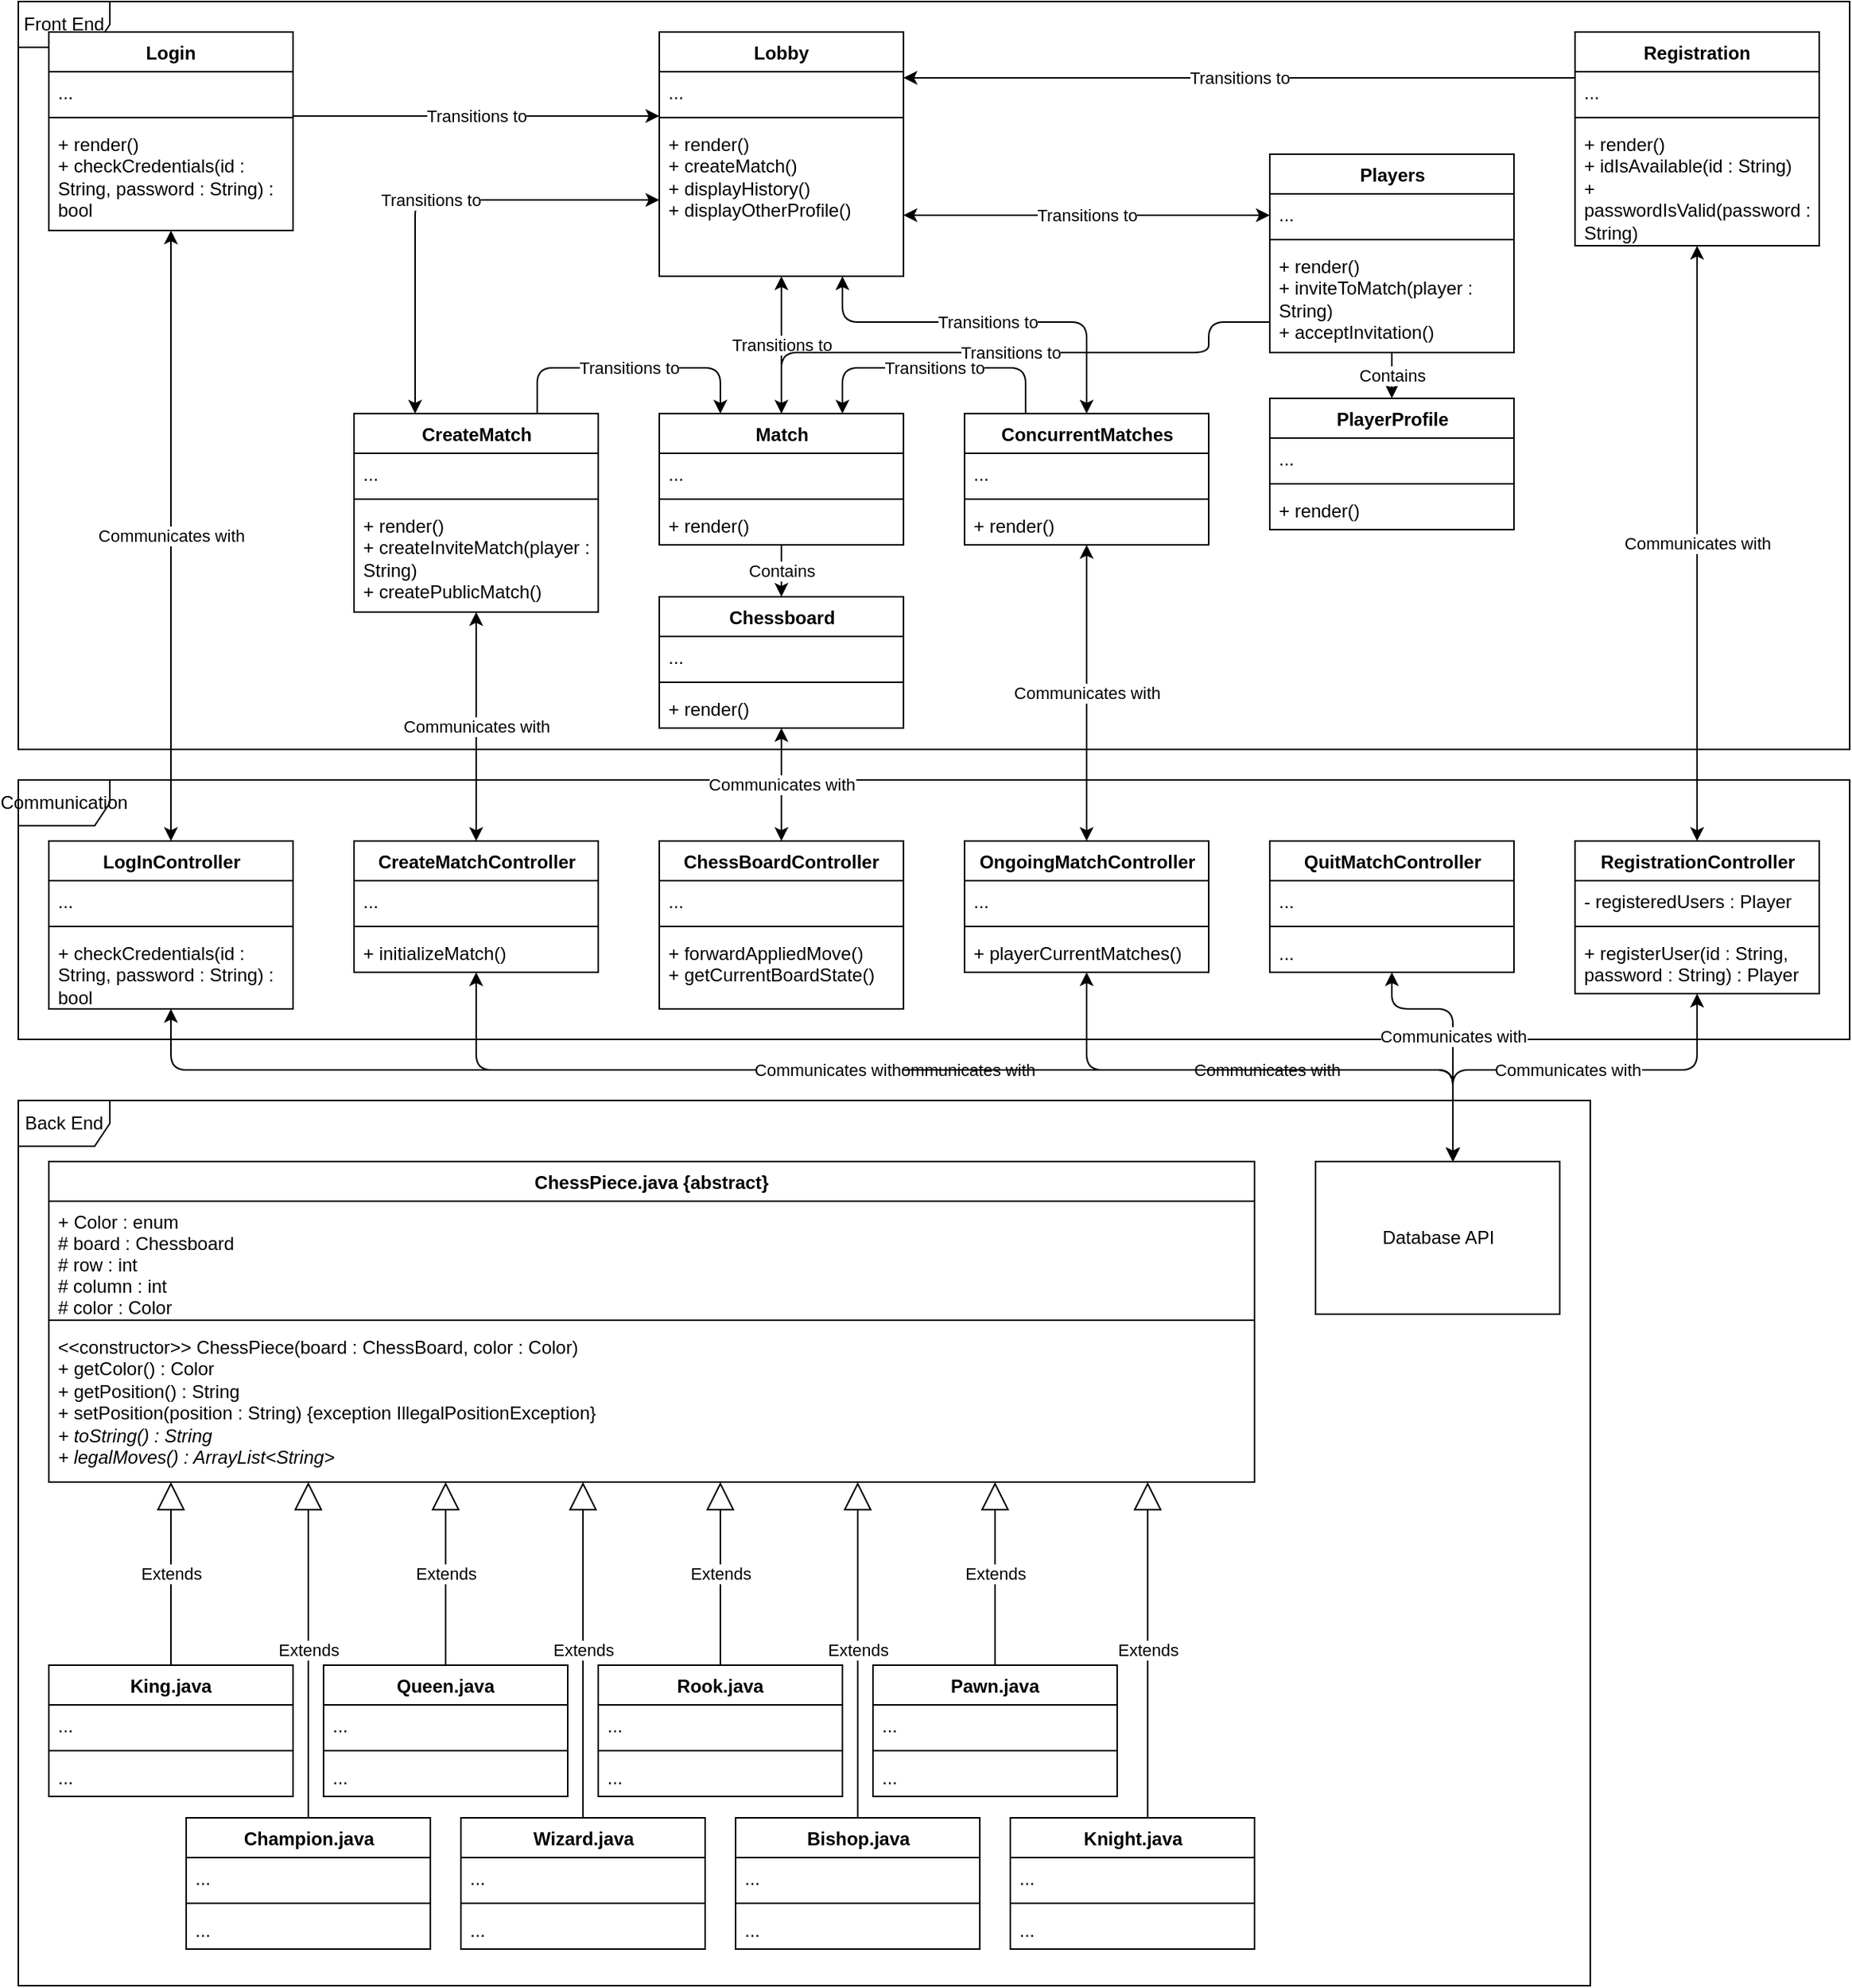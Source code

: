 <mxfile version="13.7.5" type="device"><diagram id="C5RBs43oDa-KdzZeNtuy" name="Page-1"><mxGraphModel dx="1221" dy="706" grid="1" gridSize="10" guides="1" tooltips="1" connect="1" arrows="1" fold="1" page="1" pageScale="1" pageWidth="1300" pageHeight="1330" math="0" shadow="0"><root><mxCell id="WIyWlLk6GJQsqaUBKTNV-0"/><mxCell id="WIyWlLk6GJQsqaUBKTNV-1" parent="WIyWlLk6GJQsqaUBKTNV-0"/><mxCell id="l6N8-lfzjsZls_8thWFc-132" value="Front End" style="shape=umlFrame;whiteSpace=wrap;html=1;" vertex="1" parent="WIyWlLk6GJQsqaUBKTNV-1"><mxGeometry x="20" y="20" width="1200" height="490" as="geometry"/></mxCell><mxCell id="l6N8-lfzjsZls_8thWFc-207" value="PlayerProfile" style="swimlane;fontStyle=1;align=center;verticalAlign=top;childLayout=stackLayout;horizontal=1;startSize=26;horizontalStack=0;resizeParent=1;resizeParentMax=0;resizeLast=0;collapsible=1;marginBottom=0;html=1;" vertex="1" parent="WIyWlLk6GJQsqaUBKTNV-1"><mxGeometry x="840" y="280" width="160" height="86" as="geometry"/></mxCell><mxCell id="l6N8-lfzjsZls_8thWFc-208" value="..." style="text;strokeColor=none;fillColor=none;align=left;verticalAlign=top;spacingLeft=4;spacingRight=4;overflow=hidden;rotatable=0;points=[[0,0.5],[1,0.5]];portConstraint=eastwest;" vertex="1" parent="l6N8-lfzjsZls_8thWFc-207"><mxGeometry y="26" width="160" height="26" as="geometry"/></mxCell><mxCell id="l6N8-lfzjsZls_8thWFc-209" value="" style="line;strokeWidth=1;fillColor=none;align=left;verticalAlign=middle;spacingTop=-1;spacingLeft=3;spacingRight=3;rotatable=0;labelPosition=right;points=[];portConstraint=eastwest;" vertex="1" parent="l6N8-lfzjsZls_8thWFc-207"><mxGeometry y="52" width="160" height="8" as="geometry"/></mxCell><mxCell id="l6N8-lfzjsZls_8thWFc-210" value="+ render()" style="text;strokeColor=none;fillColor=none;align=left;verticalAlign=top;spacingLeft=4;spacingRight=4;overflow=hidden;rotatable=0;points=[[0,0.5],[1,0.5]];portConstraint=eastwest;" vertex="1" parent="l6N8-lfzjsZls_8thWFc-207"><mxGeometry y="60" width="160" height="26" as="geometry"/></mxCell><mxCell id="l6N8-lfzjsZls_8thWFc-133" value="Back End" style="shape=umlFrame;whiteSpace=wrap;html=1;" vertex="1" parent="WIyWlLk6GJQsqaUBKTNV-1"><mxGeometry x="20" y="740" width="1030" height="580" as="geometry"/></mxCell><mxCell id="l6N8-lfzjsZls_8thWFc-12" value="Login" style="swimlane;fontStyle=1;align=center;verticalAlign=top;childLayout=stackLayout;horizontal=1;startSize=26;horizontalStack=0;resizeParent=1;resizeParentMax=0;resizeLast=0;collapsible=1;marginBottom=0;" vertex="1" parent="WIyWlLk6GJQsqaUBKTNV-1"><mxGeometry x="40" y="40" width="160" height="130" as="geometry"/></mxCell><mxCell id="l6N8-lfzjsZls_8thWFc-13" value="..." style="text;strokeColor=none;fillColor=none;align=left;verticalAlign=top;spacingLeft=4;spacingRight=4;overflow=hidden;rotatable=0;points=[[0,0.5],[1,0.5]];portConstraint=eastwest;" vertex="1" parent="l6N8-lfzjsZls_8thWFc-12"><mxGeometry y="26" width="160" height="26" as="geometry"/></mxCell><mxCell id="l6N8-lfzjsZls_8thWFc-14" value="" style="line;strokeWidth=1;fillColor=none;align=left;verticalAlign=middle;spacingTop=-1;spacingLeft=3;spacingRight=3;rotatable=0;labelPosition=right;points=[];portConstraint=eastwest;" vertex="1" parent="l6N8-lfzjsZls_8thWFc-12"><mxGeometry y="52" width="160" height="8" as="geometry"/></mxCell><mxCell id="l6N8-lfzjsZls_8thWFc-15" value="+ render()&#10;+ checkCredentials(id : String, password : String) : bool" style="text;strokeColor=none;fillColor=none;align=left;verticalAlign=top;spacingLeft=4;spacingRight=4;overflow=hidden;rotatable=0;points=[[0,0.5],[1,0.5]];portConstraint=eastwest;whiteSpace=wrap;" vertex="1" parent="l6N8-lfzjsZls_8thWFc-12"><mxGeometry y="60" width="160" height="70" as="geometry"/></mxCell><mxCell id="l6N8-lfzjsZls_8thWFc-8" value="Lobby" style="swimlane;fontStyle=1;align=center;verticalAlign=top;childLayout=stackLayout;horizontal=1;startSize=26;horizontalStack=0;resizeParent=1;resizeParentMax=0;resizeLast=0;collapsible=1;marginBottom=0;whiteSpace=wrap;" vertex="1" parent="WIyWlLk6GJQsqaUBKTNV-1"><mxGeometry x="440" y="40" width="160" height="160" as="geometry"/></mxCell><mxCell id="l6N8-lfzjsZls_8thWFc-9" value="..." style="text;strokeColor=none;fillColor=none;align=left;verticalAlign=top;spacingLeft=4;spacingRight=4;overflow=hidden;rotatable=0;points=[[0,0.5],[1,0.5]];portConstraint=eastwest;" vertex="1" parent="l6N8-lfzjsZls_8thWFc-8"><mxGeometry y="26" width="160" height="26" as="geometry"/></mxCell><mxCell id="l6N8-lfzjsZls_8thWFc-10" value="" style="line;strokeWidth=1;fillColor=none;align=left;verticalAlign=middle;spacingTop=-1;spacingLeft=3;spacingRight=3;rotatable=0;labelPosition=right;points=[];portConstraint=eastwest;" vertex="1" parent="l6N8-lfzjsZls_8thWFc-8"><mxGeometry y="52" width="160" height="8" as="geometry"/></mxCell><mxCell id="l6N8-lfzjsZls_8thWFc-11" value="+ render()&#10;+ createMatch()&#10;+ displayHistory()&#10;+ displayOtherProfile()" style="text;strokeColor=none;fillColor=none;align=left;verticalAlign=top;spacingLeft=4;spacingRight=4;overflow=hidden;rotatable=0;points=[[0,0.5],[1,0.5]];portConstraint=eastwest;whiteSpace=wrap;" vertex="1" parent="l6N8-lfzjsZls_8thWFc-8"><mxGeometry y="60" width="160" height="100" as="geometry"/></mxCell><mxCell id="l6N8-lfzjsZls_8thWFc-16" value="Registration" style="swimlane;fontStyle=1;align=center;verticalAlign=top;childLayout=stackLayout;horizontal=1;startSize=26;horizontalStack=0;resizeParent=1;resizeParentMax=0;resizeLast=0;collapsible=1;marginBottom=0;" vertex="1" parent="WIyWlLk6GJQsqaUBKTNV-1"><mxGeometry x="1040" y="40.0" width="160" height="140" as="geometry"/></mxCell><mxCell id="l6N8-lfzjsZls_8thWFc-17" value="..." style="text;strokeColor=none;fillColor=none;align=left;verticalAlign=top;spacingLeft=4;spacingRight=4;overflow=hidden;rotatable=0;points=[[0,0.5],[1,0.5]];portConstraint=eastwest;" vertex="1" parent="l6N8-lfzjsZls_8thWFc-16"><mxGeometry y="26" width="160" height="26" as="geometry"/></mxCell><mxCell id="l6N8-lfzjsZls_8thWFc-18" value="" style="line;strokeWidth=1;fillColor=none;align=left;verticalAlign=middle;spacingTop=-1;spacingLeft=3;spacingRight=3;rotatable=0;labelPosition=right;points=[];portConstraint=eastwest;" vertex="1" parent="l6N8-lfzjsZls_8thWFc-16"><mxGeometry y="52" width="160" height="8" as="geometry"/></mxCell><mxCell id="l6N8-lfzjsZls_8thWFc-19" value="+ render()&#10;+ idIsAvailable(id : String)&#10;+ passwordIsValid(password : String)" style="text;strokeColor=none;fillColor=none;align=left;verticalAlign=top;spacingLeft=4;spacingRight=4;overflow=hidden;rotatable=0;points=[[0,0.5],[1,0.5]];portConstraint=eastwest;whiteSpace=wrap;" vertex="1" parent="l6N8-lfzjsZls_8thWFc-16"><mxGeometry y="60" width="160" height="80" as="geometry"/></mxCell><mxCell id="l6N8-lfzjsZls_8thWFc-203" value="Players" style="swimlane;fontStyle=1;align=center;verticalAlign=top;childLayout=stackLayout;horizontal=1;startSize=26;horizontalStack=0;resizeParent=1;resizeParentMax=0;resizeLast=0;collapsible=1;marginBottom=0;html=1;" vertex="1" parent="WIyWlLk6GJQsqaUBKTNV-1"><mxGeometry x="840" y="120" width="160" height="130" as="geometry"/></mxCell><mxCell id="l6N8-lfzjsZls_8thWFc-204" value="..." style="text;strokeColor=none;fillColor=none;align=left;verticalAlign=top;spacingLeft=4;spacingRight=4;overflow=hidden;rotatable=0;points=[[0,0.5],[1,0.5]];portConstraint=eastwest;" vertex="1" parent="l6N8-lfzjsZls_8thWFc-203"><mxGeometry y="26" width="160" height="26" as="geometry"/></mxCell><mxCell id="l6N8-lfzjsZls_8thWFc-205" value="" style="line;strokeWidth=1;fillColor=none;align=left;verticalAlign=middle;spacingTop=-1;spacingLeft=3;spacingRight=3;rotatable=0;labelPosition=right;points=[];portConstraint=eastwest;" vertex="1" parent="l6N8-lfzjsZls_8thWFc-203"><mxGeometry y="52" width="160" height="8" as="geometry"/></mxCell><mxCell id="l6N8-lfzjsZls_8thWFc-206" value="+ render()&#10;+ inviteToMatch(player : String)&#10;+ acceptInvitation()" style="text;strokeColor=none;fillColor=none;align=left;verticalAlign=top;spacingLeft=4;spacingRight=4;overflow=hidden;rotatable=0;points=[[0,0.5],[1,0.5]];portConstraint=eastwest;whiteSpace=wrap;" vertex="1" parent="l6N8-lfzjsZls_8thWFc-203"><mxGeometry y="60" width="160" height="70" as="geometry"/></mxCell><mxCell id="l6N8-lfzjsZls_8thWFc-60" value="Extends" style="endArrow=block;endSize=16;endFill=0;html=1;exitX=0.5;exitY=0;exitDx=0;exitDy=0;edgeStyle=orthogonalEdgeStyle;" edge="1" parent="WIyWlLk6GJQsqaUBKTNV-1" source="l6N8-lfzjsZls_8thWFc-24" target="l6N8-lfzjsZls_8thWFc-40"><mxGeometry width="160" relative="1" as="geometry"><mxPoint x="80" y="620" as="sourcePoint"/><mxPoint x="240" y="620" as="targetPoint"/><Array as="points"><mxPoint x="120" y="1010"/><mxPoint x="120" y="1010"/></Array></mxGeometry></mxCell><mxCell id="l6N8-lfzjsZls_8thWFc-61" value="Extends" style="endArrow=block;endSize=16;endFill=0;html=1;exitX=0.5;exitY=0;exitDx=0;exitDy=0;edgeStyle=orthogonalEdgeStyle;elbow=vertical;" edge="1" parent="WIyWlLk6GJQsqaUBKTNV-1" source="l6N8-lfzjsZls_8thWFc-32" target="l6N8-lfzjsZls_8thWFc-40"><mxGeometry width="160" relative="1" as="geometry"><mxPoint x="320" y="860.0" as="sourcePoint"/><mxPoint x="480" y="860.0" as="targetPoint"/><Array as="points"><mxPoint x="300" y="1010"/><mxPoint x="300" y="1010"/></Array></mxGeometry></mxCell><mxCell id="l6N8-lfzjsZls_8thWFc-66" value="Extends" style="endArrow=block;endSize=16;endFill=0;html=1;exitX=0.5;exitY=0;exitDx=0;exitDy=0;edgeStyle=orthogonalEdgeStyle;" edge="1" parent="WIyWlLk6GJQsqaUBKTNV-1" source="l6N8-lfzjsZls_8thWFc-36" target="l6N8-lfzjsZls_8thWFc-40"><mxGeometry width="160" relative="1" as="geometry"><mxPoint x="470" y="850.0" as="sourcePoint"/><mxPoint x="630" y="850.0" as="targetPoint"/><Array as="points"><mxPoint x="480" y="1010"/><mxPoint x="480" y="1010"/></Array></mxGeometry></mxCell><mxCell id="l6N8-lfzjsZls_8thWFc-67" value="Extends" style="endArrow=block;endSize=16;endFill=0;html=1;exitX=0.5;exitY=0;exitDx=0;exitDy=0;edgeStyle=orthogonalEdgeStyle;" edge="1" parent="WIyWlLk6GJQsqaUBKTNV-1" source="l6N8-lfzjsZls_8thWFc-28" target="l6N8-lfzjsZls_8thWFc-40"><mxGeometry width="160" relative="1" as="geometry"><mxPoint x="560" y="720" as="sourcePoint"/><mxPoint x="720" y="720" as="targetPoint"/><Array as="points"><mxPoint x="660" y="1020"/><mxPoint x="660" y="1020"/></Array></mxGeometry></mxCell><mxCell id="l6N8-lfzjsZls_8thWFc-111" value="Extends" style="endArrow=block;endSize=16;endFill=0;html=1;edgeStyle=orthogonalEdgeStyle;" edge="1" parent="WIyWlLk6GJQsqaUBKTNV-1" source="l6N8-lfzjsZls_8thWFc-107" target="l6N8-lfzjsZls_8thWFc-40"><mxGeometry width="160" relative="1" as="geometry"><mxPoint x="210" y="1060" as="sourcePoint"/><mxPoint x="420" y="1000" as="targetPoint"/><Array as="points"><mxPoint x="210" y="1030"/><mxPoint x="210" y="1030"/></Array></mxGeometry></mxCell><mxCell id="l6N8-lfzjsZls_8thWFc-124" value="Extends" style="endArrow=block;endSize=16;endFill=0;html=1;edgeStyle=orthogonalEdgeStyle;" edge="1" parent="WIyWlLk6GJQsqaUBKTNV-1" source="l6N8-lfzjsZls_8thWFc-112" target="l6N8-lfzjsZls_8thWFc-40"><mxGeometry width="160" relative="1" as="geometry"><mxPoint x="390" y="1060" as="sourcePoint"/><mxPoint x="1080" y="950.0" as="targetPoint"/><Array as="points"><mxPoint x="390" y="1040"/><mxPoint x="390" y="1040"/></Array></mxGeometry></mxCell><mxCell id="l6N8-lfzjsZls_8thWFc-125" value="Extends" style="endArrow=block;endSize=16;endFill=0;html=1;edgeStyle=orthogonalEdgeStyle;" edge="1" parent="WIyWlLk6GJQsqaUBKTNV-1" source="l6N8-lfzjsZls_8thWFc-116" target="l6N8-lfzjsZls_8thWFc-40"><mxGeometry width="160" relative="1" as="geometry"><mxPoint x="570" y="1060" as="sourcePoint"/><mxPoint x="440" y="830.0" as="targetPoint"/><Array as="points"><mxPoint x="570" y="1040"/><mxPoint x="570" y="1040"/></Array></mxGeometry></mxCell><mxCell id="l6N8-lfzjsZls_8thWFc-126" value="Extends" style="endArrow=block;endSize=16;endFill=0;html=1;edgeStyle=orthogonalEdgeStyle;" edge="1" parent="WIyWlLk6GJQsqaUBKTNV-1" source="l6N8-lfzjsZls_8thWFc-120" target="l6N8-lfzjsZls_8thWFc-40"><mxGeometry width="160" relative="1" as="geometry"><mxPoint x="750" y="1060" as="sourcePoint"/><mxPoint x="1420" y="920.0" as="targetPoint"/><Array as="points"><mxPoint x="760" y="1020"/><mxPoint x="760" y="1020"/></Array></mxGeometry></mxCell><mxCell id="l6N8-lfzjsZls_8thWFc-202" value="Communication" style="shape=umlFrame;whiteSpace=wrap;html=1;" vertex="1" parent="WIyWlLk6GJQsqaUBKTNV-1"><mxGeometry x="20" y="530" width="1200" height="170" as="geometry"/></mxCell><mxCell id="l6N8-lfzjsZls_8thWFc-101" value="RegistrationController" style="swimlane;fontStyle=1;align=center;verticalAlign=top;childLayout=stackLayout;horizontal=1;startSize=26;horizontalStack=0;resizeParent=1;resizeParentMax=0;resizeLast=0;collapsible=1;marginBottom=0;html=1;" vertex="1" parent="WIyWlLk6GJQsqaUBKTNV-1"><mxGeometry x="1040" y="570" width="160" height="100" as="geometry"/></mxCell><mxCell id="l6N8-lfzjsZls_8thWFc-102" value="- registeredUsers : Player" style="text;strokeColor=none;fillColor=none;align=left;verticalAlign=top;spacingLeft=4;spacingRight=4;overflow=hidden;rotatable=0;points=[[0,0.5],[1,0.5]];portConstraint=eastwest;" vertex="1" parent="l6N8-lfzjsZls_8thWFc-101"><mxGeometry y="26" width="160" height="26" as="geometry"/></mxCell><mxCell id="l6N8-lfzjsZls_8thWFc-103" value="" style="line;strokeWidth=1;fillColor=none;align=left;verticalAlign=middle;spacingTop=-1;spacingLeft=3;spacingRight=3;rotatable=0;labelPosition=right;points=[];portConstraint=eastwest;" vertex="1" parent="l6N8-lfzjsZls_8thWFc-101"><mxGeometry y="52" width="160" height="8" as="geometry"/></mxCell><mxCell id="l6N8-lfzjsZls_8thWFc-104" value="+ registerUser(id : String, password : String) : Player" style="text;strokeColor=none;fillColor=none;align=left;verticalAlign=top;spacingLeft=4;spacingRight=4;overflow=hidden;rotatable=0;points=[[0,0.5],[1,0.5]];portConstraint=eastwest;whiteSpace=wrap;" vertex="1" parent="l6N8-lfzjsZls_8thWFc-101"><mxGeometry y="60" width="160" height="40" as="geometry"/></mxCell><mxCell id="l6N8-lfzjsZls_8thWFc-78" value="QuitMatchController" style="swimlane;fontStyle=1;align=center;verticalAlign=top;childLayout=stackLayout;horizontal=1;startSize=26;horizontalStack=0;resizeParent=1;resizeParentMax=0;resizeLast=0;collapsible=1;marginBottom=0;html=1;" vertex="1" parent="WIyWlLk6GJQsqaUBKTNV-1"><mxGeometry x="840" y="570" width="160" height="86" as="geometry"/></mxCell><mxCell id="l6N8-lfzjsZls_8thWFc-79" value="..." style="text;strokeColor=none;fillColor=none;align=left;verticalAlign=top;spacingLeft=4;spacingRight=4;overflow=hidden;rotatable=0;points=[[0,0.5],[1,0.5]];portConstraint=eastwest;" vertex="1" parent="l6N8-lfzjsZls_8thWFc-78"><mxGeometry y="26" width="160" height="26" as="geometry"/></mxCell><mxCell id="l6N8-lfzjsZls_8thWFc-80" value="" style="line;strokeWidth=1;fillColor=none;align=left;verticalAlign=middle;spacingTop=-1;spacingLeft=3;spacingRight=3;rotatable=0;labelPosition=right;points=[];portConstraint=eastwest;" vertex="1" parent="l6N8-lfzjsZls_8thWFc-78"><mxGeometry y="52" width="160" height="8" as="geometry"/></mxCell><mxCell id="l6N8-lfzjsZls_8thWFc-81" value="..." style="text;strokeColor=none;fillColor=none;align=left;verticalAlign=top;spacingLeft=4;spacingRight=4;overflow=hidden;rotatable=0;points=[[0,0.5],[1,0.5]];portConstraint=eastwest;" vertex="1" parent="l6N8-lfzjsZls_8thWFc-78"><mxGeometry y="60" width="160" height="26" as="geometry"/></mxCell><mxCell id="l6N8-lfzjsZls_8thWFc-82" value="OngoingMatchController" style="swimlane;fontStyle=1;align=center;verticalAlign=top;childLayout=stackLayout;horizontal=1;startSize=26;horizontalStack=0;resizeParent=1;resizeParentMax=0;resizeLast=0;collapsible=1;marginBottom=0;html=1;" vertex="1" parent="WIyWlLk6GJQsqaUBKTNV-1"><mxGeometry x="640" y="570" width="160" height="86" as="geometry"/></mxCell><mxCell id="l6N8-lfzjsZls_8thWFc-83" value="..." style="text;strokeColor=none;fillColor=none;align=left;verticalAlign=top;spacingLeft=4;spacingRight=4;overflow=hidden;rotatable=0;points=[[0,0.5],[1,0.5]];portConstraint=eastwest;" vertex="1" parent="l6N8-lfzjsZls_8thWFc-82"><mxGeometry y="26" width="160" height="26" as="geometry"/></mxCell><mxCell id="l6N8-lfzjsZls_8thWFc-84" value="" style="line;strokeWidth=1;fillColor=none;align=left;verticalAlign=middle;spacingTop=-1;spacingLeft=3;spacingRight=3;rotatable=0;labelPosition=right;points=[];portConstraint=eastwest;" vertex="1" parent="l6N8-lfzjsZls_8thWFc-82"><mxGeometry y="52" width="160" height="8" as="geometry"/></mxCell><mxCell id="l6N8-lfzjsZls_8thWFc-85" value="+ playerCurrentMatches()" style="text;strokeColor=none;fillColor=none;align=left;verticalAlign=top;spacingLeft=4;spacingRight=4;overflow=hidden;rotatable=0;points=[[0,0.5],[1,0.5]];portConstraint=eastwest;" vertex="1" parent="l6N8-lfzjsZls_8thWFc-82"><mxGeometry y="60" width="160" height="26" as="geometry"/></mxCell><mxCell id="l6N8-lfzjsZls_8thWFc-96" value="LogInController" style="swimlane;fontStyle=1;align=center;verticalAlign=top;childLayout=stackLayout;horizontal=1;startSize=26;horizontalStack=0;resizeParent=1;resizeParentMax=0;resizeLast=0;collapsible=1;marginBottom=0;html=1;" vertex="1" parent="WIyWlLk6GJQsqaUBKTNV-1"><mxGeometry x="40" y="570" width="160" height="110" as="geometry"/></mxCell><mxCell id="l6N8-lfzjsZls_8thWFc-97" value="..." style="text;strokeColor=none;fillColor=none;align=left;verticalAlign=top;spacingLeft=4;spacingRight=4;overflow=hidden;rotatable=0;points=[[0,0.5],[1,0.5]];portConstraint=eastwest;" vertex="1" parent="l6N8-lfzjsZls_8thWFc-96"><mxGeometry y="26" width="160" height="26" as="geometry"/></mxCell><mxCell id="l6N8-lfzjsZls_8thWFc-98" value="" style="line;strokeWidth=1;fillColor=none;align=left;verticalAlign=middle;spacingTop=-1;spacingLeft=3;spacingRight=3;rotatable=0;labelPosition=right;points=[];portConstraint=eastwest;" vertex="1" parent="l6N8-lfzjsZls_8thWFc-96"><mxGeometry y="52" width="160" height="8" as="geometry"/></mxCell><mxCell id="l6N8-lfzjsZls_8thWFc-99" value="+ checkCredentials(id : String, password : String) : bool" style="text;strokeColor=none;fillColor=none;align=left;verticalAlign=top;spacingLeft=4;spacingRight=4;overflow=hidden;rotatable=0;points=[[0,0.5],[1,0.5]];portConstraint=eastwest;whiteSpace=wrap;" vertex="1" parent="l6N8-lfzjsZls_8thWFc-96"><mxGeometry y="60" width="160" height="50" as="geometry"/></mxCell><mxCell id="l6N8-lfzjsZls_8thWFc-88" value="CreateMatchController" style="swimlane;fontStyle=1;align=center;verticalAlign=top;childLayout=stackLayout;horizontal=1;startSize=26;horizontalStack=0;resizeParent=1;resizeParentMax=0;resizeLast=0;collapsible=1;marginBottom=0;html=1;" vertex="1" parent="WIyWlLk6GJQsqaUBKTNV-1"><mxGeometry x="240" y="570" width="160" height="86" as="geometry"/></mxCell><mxCell id="l6N8-lfzjsZls_8thWFc-89" value="..." style="text;strokeColor=none;fillColor=none;align=left;verticalAlign=top;spacingLeft=4;spacingRight=4;overflow=hidden;rotatable=0;points=[[0,0.5],[1,0.5]];portConstraint=eastwest;" vertex="1" parent="l6N8-lfzjsZls_8thWFc-88"><mxGeometry y="26" width="160" height="26" as="geometry"/></mxCell><mxCell id="l6N8-lfzjsZls_8thWFc-90" value="" style="line;strokeWidth=1;fillColor=none;align=left;verticalAlign=middle;spacingTop=-1;spacingLeft=3;spacingRight=3;rotatable=0;labelPosition=right;points=[];portConstraint=eastwest;" vertex="1" parent="l6N8-lfzjsZls_8thWFc-88"><mxGeometry y="52" width="160" height="8" as="geometry"/></mxCell><mxCell id="l6N8-lfzjsZls_8thWFc-91" value="+ initializeMatch()" style="text;strokeColor=none;fillColor=none;align=left;verticalAlign=top;spacingLeft=4;spacingRight=4;overflow=hidden;rotatable=0;points=[[0,0.5],[1,0.5]];portConstraint=eastwest;" vertex="1" parent="l6N8-lfzjsZls_8thWFc-88"><mxGeometry y="60" width="160" height="26" as="geometry"/></mxCell><mxCell id="l6N8-lfzjsZls_8thWFc-20" value="ChessBoardController" style="swimlane;fontStyle=1;align=center;verticalAlign=top;childLayout=stackLayout;horizontal=1;startSize=26;horizontalStack=0;resizeParent=1;resizeParentMax=0;resizeLast=0;collapsible=1;marginBottom=0;" vertex="1" parent="WIyWlLk6GJQsqaUBKTNV-1"><mxGeometry x="440" y="570" width="160" height="110" as="geometry"/></mxCell><mxCell id="l6N8-lfzjsZls_8thWFc-21" value="..." style="text;strokeColor=none;fillColor=none;align=left;verticalAlign=top;spacingLeft=4;spacingRight=4;overflow=hidden;rotatable=0;points=[[0,0.5],[1,0.5]];portConstraint=eastwest;" vertex="1" parent="l6N8-lfzjsZls_8thWFc-20"><mxGeometry y="26" width="160" height="26" as="geometry"/></mxCell><mxCell id="l6N8-lfzjsZls_8thWFc-22" value="" style="line;strokeWidth=1;fillColor=none;align=left;verticalAlign=middle;spacingTop=-1;spacingLeft=3;spacingRight=3;rotatable=0;labelPosition=right;points=[];portConstraint=eastwest;" vertex="1" parent="l6N8-lfzjsZls_8thWFc-20"><mxGeometry y="52" width="160" height="8" as="geometry"/></mxCell><mxCell id="l6N8-lfzjsZls_8thWFc-23" value="+ forwardAppliedMove()&#10;+ getCurrentBoardState()" style="text;strokeColor=none;fillColor=none;align=left;verticalAlign=top;spacingLeft=4;spacingRight=4;overflow=hidden;rotatable=0;points=[[0,0.5],[1,0.5]];portConstraint=eastwest;whiteSpace=wrap;" vertex="1" parent="l6N8-lfzjsZls_8thWFc-20"><mxGeometry y="60" width="160" height="50" as="geometry"/></mxCell><mxCell id="l6N8-lfzjsZls_8thWFc-219" value="Match" style="swimlane;fontStyle=1;align=center;verticalAlign=top;childLayout=stackLayout;horizontal=1;startSize=26;horizontalStack=0;resizeParent=1;resizeParentMax=0;resizeLast=0;collapsible=1;marginBottom=0;html=1;" vertex="1" parent="WIyWlLk6GJQsqaUBKTNV-1"><mxGeometry x="440" y="290" width="160" height="86" as="geometry"/></mxCell><mxCell id="l6N8-lfzjsZls_8thWFc-220" value="..." style="text;strokeColor=none;fillColor=none;align=left;verticalAlign=top;spacingLeft=4;spacingRight=4;overflow=hidden;rotatable=0;points=[[0,0.5],[1,0.5]];portConstraint=eastwest;" vertex="1" parent="l6N8-lfzjsZls_8thWFc-219"><mxGeometry y="26" width="160" height="26" as="geometry"/></mxCell><mxCell id="l6N8-lfzjsZls_8thWFc-221" value="" style="line;strokeWidth=1;fillColor=none;align=left;verticalAlign=middle;spacingTop=-1;spacingLeft=3;spacingRight=3;rotatable=0;labelPosition=right;points=[];portConstraint=eastwest;" vertex="1" parent="l6N8-lfzjsZls_8thWFc-219"><mxGeometry y="52" width="160" height="8" as="geometry"/></mxCell><mxCell id="l6N8-lfzjsZls_8thWFc-222" value="+ render()" style="text;strokeColor=none;fillColor=none;align=left;verticalAlign=top;spacingLeft=4;spacingRight=4;overflow=hidden;rotatable=0;points=[[0,0.5],[1,0.5]];portConstraint=eastwest;" vertex="1" parent="l6N8-lfzjsZls_8thWFc-219"><mxGeometry y="60" width="160" height="26" as="geometry"/></mxCell><mxCell id="l6N8-lfzjsZls_8thWFc-211" value="CreateMatch" style="swimlane;fontStyle=1;align=center;verticalAlign=top;childLayout=stackLayout;horizontal=1;startSize=26;horizontalStack=0;resizeParent=1;resizeParentMax=0;resizeLast=0;collapsible=1;marginBottom=0;html=1;" vertex="1" parent="WIyWlLk6GJQsqaUBKTNV-1"><mxGeometry x="240" y="290" width="160" height="130" as="geometry"/></mxCell><mxCell id="l6N8-lfzjsZls_8thWFc-212" value="..." style="text;strokeColor=none;fillColor=none;align=left;verticalAlign=top;spacingLeft=4;spacingRight=4;overflow=hidden;rotatable=0;points=[[0,0.5],[1,0.5]];portConstraint=eastwest;" vertex="1" parent="l6N8-lfzjsZls_8thWFc-211"><mxGeometry y="26" width="160" height="26" as="geometry"/></mxCell><mxCell id="l6N8-lfzjsZls_8thWFc-213" value="" style="line;strokeWidth=1;fillColor=none;align=left;verticalAlign=middle;spacingTop=-1;spacingLeft=3;spacingRight=3;rotatable=0;labelPosition=right;points=[];portConstraint=eastwest;" vertex="1" parent="l6N8-lfzjsZls_8thWFc-211"><mxGeometry y="52" width="160" height="8" as="geometry"/></mxCell><mxCell id="l6N8-lfzjsZls_8thWFc-214" value="+ render()&#10;+ createInviteMatch(player : String)&#10;+ createPublicMatch()" style="text;strokeColor=none;fillColor=none;align=left;verticalAlign=top;spacingLeft=4;spacingRight=4;overflow=hidden;rotatable=0;points=[[0,0.5],[1,0.5]];portConstraint=eastwest;whiteSpace=wrap;" vertex="1" parent="l6N8-lfzjsZls_8thWFc-211"><mxGeometry y="60" width="160" height="70" as="geometry"/></mxCell><mxCell id="l6N8-lfzjsZls_8thWFc-215" value="ConcurrentMatches" style="swimlane;fontStyle=1;align=center;verticalAlign=top;childLayout=stackLayout;horizontal=1;startSize=26;horizontalStack=0;resizeParent=1;resizeParentMax=0;resizeLast=0;collapsible=1;marginBottom=0;html=1;" vertex="1" parent="WIyWlLk6GJQsqaUBKTNV-1"><mxGeometry x="640" y="290" width="160" height="86" as="geometry"/></mxCell><mxCell id="l6N8-lfzjsZls_8thWFc-216" value="..." style="text;strokeColor=none;fillColor=none;align=left;verticalAlign=top;spacingLeft=4;spacingRight=4;overflow=hidden;rotatable=0;points=[[0,0.5],[1,0.5]];portConstraint=eastwest;" vertex="1" parent="l6N8-lfzjsZls_8thWFc-215"><mxGeometry y="26" width="160" height="26" as="geometry"/></mxCell><mxCell id="l6N8-lfzjsZls_8thWFc-217" value="" style="line;strokeWidth=1;fillColor=none;align=left;verticalAlign=middle;spacingTop=-1;spacingLeft=3;spacingRight=3;rotatable=0;labelPosition=right;points=[];portConstraint=eastwest;" vertex="1" parent="l6N8-lfzjsZls_8thWFc-215"><mxGeometry y="52" width="160" height="8" as="geometry"/></mxCell><mxCell id="l6N8-lfzjsZls_8thWFc-218" value="+ render()" style="text;strokeColor=none;fillColor=none;align=left;verticalAlign=top;spacingLeft=4;spacingRight=4;overflow=hidden;rotatable=0;points=[[0,0.5],[1,0.5]];portConstraint=eastwest;" vertex="1" parent="l6N8-lfzjsZls_8thWFc-215"><mxGeometry y="60" width="160" height="26" as="geometry"/></mxCell><mxCell id="l6N8-lfzjsZls_8thWFc-227" value="Chessboard" style="swimlane;fontStyle=1;align=center;verticalAlign=top;childLayout=stackLayout;horizontal=1;startSize=26;horizontalStack=0;resizeParent=1;resizeParentMax=0;resizeLast=0;collapsible=1;marginBottom=0;html=1;" vertex="1" parent="WIyWlLk6GJQsqaUBKTNV-1"><mxGeometry x="440" y="410" width="160" height="86" as="geometry"/></mxCell><mxCell id="l6N8-lfzjsZls_8thWFc-228" value="..." style="text;strokeColor=none;fillColor=none;align=left;verticalAlign=top;spacingLeft=4;spacingRight=4;overflow=hidden;rotatable=0;points=[[0,0.5],[1,0.5]];portConstraint=eastwest;" vertex="1" parent="l6N8-lfzjsZls_8thWFc-227"><mxGeometry y="26" width="160" height="26" as="geometry"/></mxCell><mxCell id="l6N8-lfzjsZls_8thWFc-229" value="" style="line;strokeWidth=1;fillColor=none;align=left;verticalAlign=middle;spacingTop=-1;spacingLeft=3;spacingRight=3;rotatable=0;labelPosition=right;points=[];portConstraint=eastwest;" vertex="1" parent="l6N8-lfzjsZls_8thWFc-227"><mxGeometry y="52" width="160" height="8" as="geometry"/></mxCell><mxCell id="l6N8-lfzjsZls_8thWFc-230" value="+ render()" style="text;strokeColor=none;fillColor=none;align=left;verticalAlign=top;spacingLeft=4;spacingRight=4;overflow=hidden;rotatable=0;points=[[0,0.5],[1,0.5]];portConstraint=eastwest;" vertex="1" parent="l6N8-lfzjsZls_8thWFc-227"><mxGeometry y="60" width="160" height="26" as="geometry"/></mxCell><mxCell id="l6N8-lfzjsZls_8thWFc-243" value="" style="endArrow=classic;html=1;edgeStyle=orthogonalEdgeStyle;" edge="1" parent="WIyWlLk6GJQsqaUBKTNV-1" source="l6N8-lfzjsZls_8thWFc-16" target="l6N8-lfzjsZls_8thWFc-8"><mxGeometry relative="1" as="geometry"><mxPoint x="390" y="472" as="sourcePoint"/><mxPoint x="490" y="472" as="targetPoint"/><Array as="points"><mxPoint x="860" y="70"/><mxPoint x="860" y="70"/></Array></mxGeometry></mxCell><mxCell id="l6N8-lfzjsZls_8thWFc-244" value="Transitions to" style="edgeLabel;resizable=0;html=1;align=center;verticalAlign=middle;" connectable="0" vertex="1" parent="l6N8-lfzjsZls_8thWFc-243"><mxGeometry relative="1" as="geometry"/></mxCell><mxCell id="l6N8-lfzjsZls_8thWFc-247" value="" style="endArrow=classic;html=1;edgeStyle=elbowEdgeStyle;startArrow=classic;startFill=1;" edge="1" parent="WIyWlLk6GJQsqaUBKTNV-1" source="l6N8-lfzjsZls_8thWFc-8" target="l6N8-lfzjsZls_8thWFc-211"><mxGeometry relative="1" as="geometry"><mxPoint x="410" y="492" as="sourcePoint"/><mxPoint x="510" y="492" as="targetPoint"/><Array as="points"><mxPoint x="280" y="150"/><mxPoint x="280" y="210"/><mxPoint x="440" y="190"/><mxPoint x="490" y="140"/><mxPoint x="460" y="200"/></Array></mxGeometry></mxCell><mxCell id="l6N8-lfzjsZls_8thWFc-248" value="Transitions to" style="edgeLabel;resizable=0;html=1;align=center;verticalAlign=middle;" connectable="0" vertex="1" parent="l6N8-lfzjsZls_8thWFc-247"><mxGeometry relative="1" as="geometry"/></mxCell><mxCell id="l6N8-lfzjsZls_8thWFc-255" value="" style="endArrow=classic;html=1;edgeStyle=elbowEdgeStyle;entryX=0.75;entryY=0;entryDx=0;entryDy=0;" edge="1" parent="WIyWlLk6GJQsqaUBKTNV-1" source="l6N8-lfzjsZls_8thWFc-215" target="l6N8-lfzjsZls_8thWFc-219"><mxGeometry relative="1" as="geometry"><mxPoint x="-200" y="470" as="sourcePoint"/><mxPoint x="560" y="260" as="targetPoint"/><Array as="points"><mxPoint x="680" y="260"/><mxPoint x="560" y="260"/><mxPoint x="680" y="270"/><mxPoint x="560" y="270"/><mxPoint x="630" y="270"/><mxPoint x="680" y="270"/><mxPoint x="680" y="430"/></Array></mxGeometry></mxCell><mxCell id="l6N8-lfzjsZls_8thWFc-256" value="Transitions to" style="edgeLabel;resizable=0;html=1;align=center;verticalAlign=middle;" connectable="0" vertex="1" parent="l6N8-lfzjsZls_8thWFc-255"><mxGeometry relative="1" as="geometry"/></mxCell><mxCell id="l6N8-lfzjsZls_8thWFc-257" value="" style="endArrow=classic;html=1;edgeStyle=elbowEdgeStyle;elbow=vertical;startArrow=classic;startFill=1;" edge="1" parent="WIyWlLk6GJQsqaUBKTNV-1" source="l6N8-lfzjsZls_8thWFc-8" target="l6N8-lfzjsZls_8thWFc-215"><mxGeometry relative="1" as="geometry"><mxPoint x="420" y="482" as="sourcePoint"/><mxPoint x="520" y="482" as="targetPoint"/><Array as="points"><mxPoint x="560" y="230"/><mxPoint x="760" y="240"/><mxPoint x="580" y="240"/></Array></mxGeometry></mxCell><mxCell id="l6N8-lfzjsZls_8thWFc-258" value="Transitions to" style="edgeLabel;resizable=0;html=1;align=center;verticalAlign=middle;" connectable="0" vertex="1" parent="l6N8-lfzjsZls_8thWFc-257"><mxGeometry relative="1" as="geometry"/></mxCell><mxCell id="l6N8-lfzjsZls_8thWFc-259" value="" style="endArrow=classic;html=1;edgeStyle=orthogonalEdgeStyle;" edge="1" parent="WIyWlLk6GJQsqaUBKTNV-1" source="l6N8-lfzjsZls_8thWFc-211" target="l6N8-lfzjsZls_8thWFc-219"><mxGeometry relative="1" as="geometry"><mxPoint x="-180" y="492" as="sourcePoint"/><mxPoint x="-80" y="492" as="targetPoint"/><Array as="points"><mxPoint x="360" y="260"/><mxPoint x="480" y="260"/></Array></mxGeometry></mxCell><mxCell id="l6N8-lfzjsZls_8thWFc-260" value="Transitions to" style="edgeLabel;resizable=0;html=1;align=center;verticalAlign=middle;" connectable="0" vertex="1" parent="l6N8-lfzjsZls_8thWFc-259"><mxGeometry relative="1" as="geometry"/></mxCell><mxCell id="l6N8-lfzjsZls_8thWFc-263" value="" style="endArrow=classic;html=1;edgeStyle=elbowEdgeStyle;elbow=vertical;" edge="1" parent="WIyWlLk6GJQsqaUBKTNV-1" source="l6N8-lfzjsZls_8thWFc-219" target="l6N8-lfzjsZls_8thWFc-8"><mxGeometry relative="1" as="geometry"><mxPoint x="410" y="392" as="sourcePoint"/><mxPoint x="510" y="392" as="targetPoint"/><Array as="points"><mxPoint x="520" y="260"/><mxPoint x="500" y="220"/><mxPoint x="520" y="260"/><mxPoint x="500" y="280"/><mxPoint x="520" y="270"/><mxPoint x="570" y="210"/></Array></mxGeometry></mxCell><mxCell id="l6N8-lfzjsZls_8thWFc-264" value="Transitions to" style="edgeLabel;resizable=0;html=1;align=center;verticalAlign=middle;" connectable="0" vertex="1" parent="l6N8-lfzjsZls_8thWFc-263"><mxGeometry relative="1" as="geometry"/></mxCell><mxCell id="l6N8-lfzjsZls_8thWFc-265" value="" style="endArrow=classic;html=1;startArrow=classic;startFill=1;edgeStyle=elbowEdgeStyle;" edge="1" parent="WIyWlLk6GJQsqaUBKTNV-1" source="l6N8-lfzjsZls_8thWFc-8" target="l6N8-lfzjsZls_8thWFc-203"><mxGeometry relative="1" as="geometry"><mxPoint x="190" y="470" as="sourcePoint"/><mxPoint x="290" y="470" as="targetPoint"/><Array as="points"><mxPoint x="760" y="160"/><mxPoint x="720" y="150"/><mxPoint x="750" y="223"/></Array></mxGeometry></mxCell><mxCell id="l6N8-lfzjsZls_8thWFc-266" value="Transitions to" style="edgeLabel;resizable=0;html=1;align=center;verticalAlign=middle;" connectable="0" vertex="1" parent="l6N8-lfzjsZls_8thWFc-265"><mxGeometry relative="1" as="geometry"/></mxCell><mxCell id="l6N8-lfzjsZls_8thWFc-267" value="" style="endArrow=classic;html=1;" edge="1" parent="WIyWlLk6GJQsqaUBKTNV-1" source="l6N8-lfzjsZls_8thWFc-219" target="l6N8-lfzjsZls_8thWFc-227"><mxGeometry relative="1" as="geometry"><mxPoint x="60" y="378.41" as="sourcePoint"/><mxPoint x="160" y="378.41" as="targetPoint"/></mxGeometry></mxCell><mxCell id="l6N8-lfzjsZls_8thWFc-268" value="Contains" style="edgeLabel;resizable=0;html=1;align=center;verticalAlign=middle;" connectable="0" vertex="1" parent="l6N8-lfzjsZls_8thWFc-267"><mxGeometry relative="1" as="geometry"/></mxCell><mxCell id="l6N8-lfzjsZls_8thWFc-269" value="" style="endArrow=classic;html=1;" edge="1" parent="WIyWlLk6GJQsqaUBKTNV-1" source="l6N8-lfzjsZls_8thWFc-203" target="l6N8-lfzjsZls_8thWFc-207"><mxGeometry relative="1" as="geometry"><mxPoint x="970" y="74.0" as="sourcePoint"/><mxPoint x="1070" y="74.0" as="targetPoint"/></mxGeometry></mxCell><mxCell id="l6N8-lfzjsZls_8thWFc-270" value="Contains" style="edgeLabel;resizable=0;html=1;align=center;verticalAlign=middle;" connectable="0" vertex="1" parent="l6N8-lfzjsZls_8thWFc-269"><mxGeometry relative="1" as="geometry"/></mxCell><mxCell id="l6N8-lfzjsZls_8thWFc-271" value="" style="endArrow=classic;html=1;edgeStyle=elbowEdgeStyle;" edge="1" parent="WIyWlLk6GJQsqaUBKTNV-1" source="l6N8-lfzjsZls_8thWFc-12" target="l6N8-lfzjsZls_8thWFc-8"><mxGeometry relative="1" as="geometry"><mxPoint x="641.814" y="77.47" as="sourcePoint"/><mxPoint x="780.583" y="260" as="targetPoint"/><Array as="points"><mxPoint x="270" y="95"/></Array></mxGeometry></mxCell><mxCell id="l6N8-lfzjsZls_8thWFc-272" value="Transitions to" style="edgeLabel;resizable=0;html=1;align=center;verticalAlign=middle;" connectable="0" vertex="1" parent="l6N8-lfzjsZls_8thWFc-271"><mxGeometry relative="1" as="geometry"/></mxCell><mxCell id="l6N8-lfzjsZls_8thWFc-276" value="" style="endArrow=classic;html=1;startArrow=classic;startFill=1;" edge="1" parent="WIyWlLk6GJQsqaUBKTNV-1" source="l6N8-lfzjsZls_8thWFc-12" target="l6N8-lfzjsZls_8thWFc-96"><mxGeometry relative="1" as="geometry"><mxPoint x="150" y="190" as="sourcePoint"/><mxPoint x="260" y="470" as="targetPoint"/></mxGeometry></mxCell><mxCell id="l6N8-lfzjsZls_8thWFc-277" value="Communicates with" style="edgeLabel;resizable=0;html=1;align=center;verticalAlign=middle;" connectable="0" vertex="1" parent="l6N8-lfzjsZls_8thWFc-276"><mxGeometry relative="1" as="geometry"/></mxCell><mxCell id="l6N8-lfzjsZls_8thWFc-278" value="" style="endArrow=classic;html=1;startArrow=classic;startFill=1;" edge="1" parent="WIyWlLk6GJQsqaUBKTNV-1" source="l6N8-lfzjsZls_8thWFc-215" target="l6N8-lfzjsZls_8thWFc-82"><mxGeometry relative="1" as="geometry"><mxPoint x="130" y="160" as="sourcePoint"/><mxPoint x="130" y="580" as="targetPoint"/></mxGeometry></mxCell><mxCell id="l6N8-lfzjsZls_8thWFc-279" value="Communicates with" style="edgeLabel;resizable=0;html=1;align=center;verticalAlign=middle;" connectable="0" vertex="1" parent="l6N8-lfzjsZls_8thWFc-278"><mxGeometry relative="1" as="geometry"/></mxCell><mxCell id="l6N8-lfzjsZls_8thWFc-280" value="" style="endArrow=classic;html=1;startArrow=classic;startFill=1;" edge="1" parent="WIyWlLk6GJQsqaUBKTNV-1" source="l6N8-lfzjsZls_8thWFc-211" target="l6N8-lfzjsZls_8thWFc-88"><mxGeometry relative="1" as="geometry"><mxPoint x="730" y="386" as="sourcePoint"/><mxPoint x="730" y="580" as="targetPoint"/></mxGeometry></mxCell><mxCell id="l6N8-lfzjsZls_8thWFc-281" value="Communicates with" style="edgeLabel;resizable=0;html=1;align=center;verticalAlign=middle;" connectable="0" vertex="1" parent="l6N8-lfzjsZls_8thWFc-280"><mxGeometry relative="1" as="geometry"/></mxCell><mxCell id="l6N8-lfzjsZls_8thWFc-282" value="" style="endArrow=classic;html=1;startArrow=classic;startFill=1;" edge="1" parent="WIyWlLk6GJQsqaUBKTNV-1" source="l6N8-lfzjsZls_8thWFc-227" target="l6N8-lfzjsZls_8thWFc-20"><mxGeometry relative="1" as="geometry"><mxPoint x="330" y="386" as="sourcePoint"/><mxPoint x="330" y="580" as="targetPoint"/></mxGeometry></mxCell><mxCell id="l6N8-lfzjsZls_8thWFc-283" value="Communicates with" style="edgeLabel;resizable=0;html=1;align=center;verticalAlign=middle;" connectable="0" vertex="1" parent="l6N8-lfzjsZls_8thWFc-282"><mxGeometry relative="1" as="geometry"/></mxCell><mxCell id="l6N8-lfzjsZls_8thWFc-284" value="" style="endArrow=classic;html=1;startArrow=classic;startFill=1;" edge="1" parent="WIyWlLk6GJQsqaUBKTNV-1" source="l6N8-lfzjsZls_8thWFc-16" target="l6N8-lfzjsZls_8thWFc-101"><mxGeometry relative="1" as="geometry"><mxPoint x="730" y="386" as="sourcePoint"/><mxPoint x="730" y="580" as="targetPoint"/></mxGeometry></mxCell><mxCell id="l6N8-lfzjsZls_8thWFc-285" value="Communicates with" style="edgeLabel;resizable=0;html=1;align=center;verticalAlign=middle;" connectable="0" vertex="1" parent="l6N8-lfzjsZls_8thWFc-284"><mxGeometry relative="1" as="geometry"/></mxCell><mxCell id="l6N8-lfzjsZls_8thWFc-40" value="ChessPiece.java {abstract}" style="swimlane;fontStyle=1;align=center;verticalAlign=top;childLayout=stackLayout;horizontal=1;startSize=26;horizontalStack=0;resizeParent=1;resizeParentMax=0;resizeLast=0;collapsible=1;marginBottom=0;" vertex="1" parent="WIyWlLk6GJQsqaUBKTNV-1"><mxGeometry x="40" y="780" width="790" height="210" as="geometry"/></mxCell><mxCell id="l6N8-lfzjsZls_8thWFc-41" value="+ Color : enum&#10;# board : Chessboard&#10;# row : int&#10;# column : int&#10;# color : Color" style="text;strokeColor=none;fillColor=none;align=left;verticalAlign=top;spacingLeft=4;spacingRight=4;overflow=hidden;rotatable=0;points=[[0,0.5],[1,0.5]];portConstraint=eastwest;" vertex="1" parent="l6N8-lfzjsZls_8thWFc-40"><mxGeometry y="26" width="790" height="74" as="geometry"/></mxCell><mxCell id="l6N8-lfzjsZls_8thWFc-42" value="" style="line;strokeWidth=1;fillColor=none;align=left;verticalAlign=middle;spacingTop=-1;spacingLeft=3;spacingRight=3;rotatable=0;labelPosition=right;points=[];portConstraint=eastwest;" vertex="1" parent="l6N8-lfzjsZls_8thWFc-40"><mxGeometry y="100" width="790" height="8" as="geometry"/></mxCell><mxCell id="l6N8-lfzjsZls_8thWFc-43" value="&amp;lt;&amp;lt;constructor&amp;gt;&amp;gt; ChessPiece(board : ChessBoard, color : Color)&lt;br&gt;+ getColor() : Color&lt;br&gt;+ getPosition() : String&lt;br&gt;+ setPosition(position : String) {exception IllegalPositionException}&lt;br&gt;&lt;i&gt;+ toString() : String&lt;br&gt;+ legalMoves() : ArrayList&amp;lt;String&amp;gt;&lt;/i&gt;" style="text;strokeColor=none;fillColor=none;align=left;verticalAlign=top;spacingLeft=4;spacingRight=4;overflow=hidden;rotatable=0;points=[[0,0.5],[1,0.5]];portConstraint=eastwest;fontStyle=0;html=1;" vertex="1" parent="l6N8-lfzjsZls_8thWFc-40"><mxGeometry y="108" width="790" height="102" as="geometry"/></mxCell><mxCell id="l6N8-lfzjsZls_8thWFc-32" value="Queen.java" style="swimlane;fontStyle=1;align=center;verticalAlign=top;childLayout=stackLayout;horizontal=1;startSize=26;horizontalStack=0;resizeParent=1;resizeParentMax=0;resizeLast=0;collapsible=1;marginBottom=0;" vertex="1" parent="WIyWlLk6GJQsqaUBKTNV-1"><mxGeometry x="220" y="1110" width="160" height="86" as="geometry"/></mxCell><mxCell id="l6N8-lfzjsZls_8thWFc-33" value="..." style="text;strokeColor=none;fillColor=none;align=left;verticalAlign=top;spacingLeft=4;spacingRight=4;overflow=hidden;rotatable=0;points=[[0,0.5],[1,0.5]];portConstraint=eastwest;" vertex="1" parent="l6N8-lfzjsZls_8thWFc-32"><mxGeometry y="26" width="160" height="26" as="geometry"/></mxCell><mxCell id="l6N8-lfzjsZls_8thWFc-34" value="" style="line;strokeWidth=1;fillColor=none;align=left;verticalAlign=middle;spacingTop=-1;spacingLeft=3;spacingRight=3;rotatable=0;labelPosition=right;points=[];portConstraint=eastwest;" vertex="1" parent="l6N8-lfzjsZls_8thWFc-32"><mxGeometry y="52" width="160" height="8" as="geometry"/></mxCell><mxCell id="l6N8-lfzjsZls_8thWFc-35" value="..." style="text;strokeColor=none;fillColor=none;align=left;verticalAlign=top;spacingLeft=4;spacingRight=4;overflow=hidden;rotatable=0;points=[[0,0.5],[1,0.5]];portConstraint=eastwest;" vertex="1" parent="l6N8-lfzjsZls_8thWFc-32"><mxGeometry y="60" width="160" height="26" as="geometry"/></mxCell><mxCell id="l6N8-lfzjsZls_8thWFc-24" value="King.java" style="swimlane;fontStyle=1;align=center;verticalAlign=top;childLayout=stackLayout;horizontal=1;startSize=26;horizontalStack=0;resizeParent=1;resizeParentMax=0;resizeLast=0;collapsible=1;marginBottom=0;" vertex="1" parent="WIyWlLk6GJQsqaUBKTNV-1"><mxGeometry x="40" y="1110" width="160" height="86" as="geometry"/></mxCell><mxCell id="l6N8-lfzjsZls_8thWFc-25" value="..." style="text;strokeColor=none;fillColor=none;align=left;verticalAlign=top;spacingLeft=4;spacingRight=4;overflow=hidden;rotatable=0;points=[[0,0.5],[1,0.5]];portConstraint=eastwest;" vertex="1" parent="l6N8-lfzjsZls_8thWFc-24"><mxGeometry y="26" width="160" height="26" as="geometry"/></mxCell><mxCell id="l6N8-lfzjsZls_8thWFc-26" value="" style="line;strokeWidth=1;fillColor=none;align=left;verticalAlign=middle;spacingTop=-1;spacingLeft=3;spacingRight=3;rotatable=0;labelPosition=right;points=[];portConstraint=eastwest;" vertex="1" parent="l6N8-lfzjsZls_8thWFc-24"><mxGeometry y="52" width="160" height="8" as="geometry"/></mxCell><mxCell id="l6N8-lfzjsZls_8thWFc-27" value="..." style="text;strokeColor=none;fillColor=none;align=left;verticalAlign=top;spacingLeft=4;spacingRight=4;overflow=hidden;rotatable=0;points=[[0,0.5],[1,0.5]];portConstraint=eastwest;" vertex="1" parent="l6N8-lfzjsZls_8thWFc-24"><mxGeometry y="60" width="160" height="26" as="geometry"/></mxCell><mxCell id="l6N8-lfzjsZls_8thWFc-36" value="Rook.java" style="swimlane;fontStyle=1;align=center;verticalAlign=top;childLayout=stackLayout;horizontal=1;startSize=26;horizontalStack=0;resizeParent=1;resizeParentMax=0;resizeLast=0;collapsible=1;marginBottom=0;" vertex="1" parent="WIyWlLk6GJQsqaUBKTNV-1"><mxGeometry x="400" y="1110" width="160" height="86" as="geometry"/></mxCell><mxCell id="l6N8-lfzjsZls_8thWFc-37" value="..." style="text;strokeColor=none;fillColor=none;align=left;verticalAlign=top;spacingLeft=4;spacingRight=4;overflow=hidden;rotatable=0;points=[[0,0.5],[1,0.5]];portConstraint=eastwest;" vertex="1" parent="l6N8-lfzjsZls_8thWFc-36"><mxGeometry y="26" width="160" height="26" as="geometry"/></mxCell><mxCell id="l6N8-lfzjsZls_8thWFc-38" value="" style="line;strokeWidth=1;fillColor=none;align=left;verticalAlign=middle;spacingTop=-1;spacingLeft=3;spacingRight=3;rotatable=0;labelPosition=right;points=[];portConstraint=eastwest;" vertex="1" parent="l6N8-lfzjsZls_8thWFc-36"><mxGeometry y="52" width="160" height="8" as="geometry"/></mxCell><mxCell id="l6N8-lfzjsZls_8thWFc-39" value="..." style="text;strokeColor=none;fillColor=none;align=left;verticalAlign=top;spacingLeft=4;spacingRight=4;overflow=hidden;rotatable=0;points=[[0,0.5],[1,0.5]];portConstraint=eastwest;" vertex="1" parent="l6N8-lfzjsZls_8thWFc-36"><mxGeometry y="60" width="160" height="26" as="geometry"/></mxCell><mxCell id="l6N8-lfzjsZls_8thWFc-28" value="Pawn.java" style="swimlane;fontStyle=1;align=center;verticalAlign=top;childLayout=stackLayout;horizontal=1;startSize=26;horizontalStack=0;resizeParent=1;resizeParentMax=0;resizeLast=0;collapsible=1;marginBottom=0;" vertex="1" parent="WIyWlLk6GJQsqaUBKTNV-1"><mxGeometry x="580" y="1110" width="160" height="86" as="geometry"/></mxCell><mxCell id="l6N8-lfzjsZls_8thWFc-29" value="..." style="text;strokeColor=none;fillColor=none;align=left;verticalAlign=top;spacingLeft=4;spacingRight=4;overflow=hidden;rotatable=0;points=[[0,0.5],[1,0.5]];portConstraint=eastwest;" vertex="1" parent="l6N8-lfzjsZls_8thWFc-28"><mxGeometry y="26" width="160" height="26" as="geometry"/></mxCell><mxCell id="l6N8-lfzjsZls_8thWFc-30" value="" style="line;strokeWidth=1;fillColor=none;align=left;verticalAlign=middle;spacingTop=-1;spacingLeft=3;spacingRight=3;rotatable=0;labelPosition=right;points=[];portConstraint=eastwest;" vertex="1" parent="l6N8-lfzjsZls_8thWFc-28"><mxGeometry y="52" width="160" height="8" as="geometry"/></mxCell><mxCell id="l6N8-lfzjsZls_8thWFc-31" value="..." style="text;strokeColor=none;fillColor=none;align=left;verticalAlign=top;spacingLeft=4;spacingRight=4;overflow=hidden;rotatable=0;points=[[0,0.5],[1,0.5]];portConstraint=eastwest;" vertex="1" parent="l6N8-lfzjsZls_8thWFc-28"><mxGeometry y="60" width="160" height="26" as="geometry"/></mxCell><mxCell id="l6N8-lfzjsZls_8thWFc-107" value="Champion.java" style="swimlane;fontStyle=1;align=center;verticalAlign=top;childLayout=stackLayout;horizontal=1;startSize=26;horizontalStack=0;resizeParent=1;resizeParentMax=0;resizeLast=0;collapsible=1;marginBottom=0;html=1;" vertex="1" parent="WIyWlLk6GJQsqaUBKTNV-1"><mxGeometry x="130" y="1210" width="160" height="86" as="geometry"/></mxCell><mxCell id="l6N8-lfzjsZls_8thWFc-108" value="..." style="text;strokeColor=none;fillColor=none;align=left;verticalAlign=top;spacingLeft=4;spacingRight=4;overflow=hidden;rotatable=0;points=[[0,0.5],[1,0.5]];portConstraint=eastwest;" vertex="1" parent="l6N8-lfzjsZls_8thWFc-107"><mxGeometry y="26" width="160" height="26" as="geometry"/></mxCell><mxCell id="l6N8-lfzjsZls_8thWFc-109" value="" style="line;strokeWidth=1;fillColor=none;align=left;verticalAlign=middle;spacingTop=-1;spacingLeft=3;spacingRight=3;rotatable=0;labelPosition=right;points=[];portConstraint=eastwest;" vertex="1" parent="l6N8-lfzjsZls_8thWFc-107"><mxGeometry y="52" width="160" height="8" as="geometry"/></mxCell><mxCell id="l6N8-lfzjsZls_8thWFc-110" value="..." style="text;strokeColor=none;fillColor=none;align=left;verticalAlign=top;spacingLeft=4;spacingRight=4;overflow=hidden;rotatable=0;points=[[0,0.5],[1,0.5]];portConstraint=eastwest;" vertex="1" parent="l6N8-lfzjsZls_8thWFc-107"><mxGeometry y="60" width="160" height="26" as="geometry"/></mxCell><mxCell id="l6N8-lfzjsZls_8thWFc-112" value="Wizard.java" style="swimlane;fontStyle=1;align=center;verticalAlign=top;childLayout=stackLayout;horizontal=1;startSize=26;horizontalStack=0;resizeParent=1;resizeParentMax=0;resizeLast=0;collapsible=1;marginBottom=0;html=1;" vertex="1" parent="WIyWlLk6GJQsqaUBKTNV-1"><mxGeometry x="310" y="1210" width="160" height="86" as="geometry"/></mxCell><mxCell id="l6N8-lfzjsZls_8thWFc-113" value="..." style="text;strokeColor=none;fillColor=none;align=left;verticalAlign=top;spacingLeft=4;spacingRight=4;overflow=hidden;rotatable=0;points=[[0,0.5],[1,0.5]];portConstraint=eastwest;" vertex="1" parent="l6N8-lfzjsZls_8thWFc-112"><mxGeometry y="26" width="160" height="26" as="geometry"/></mxCell><mxCell id="l6N8-lfzjsZls_8thWFc-114" value="" style="line;strokeWidth=1;fillColor=none;align=left;verticalAlign=middle;spacingTop=-1;spacingLeft=3;spacingRight=3;rotatable=0;labelPosition=right;points=[];portConstraint=eastwest;" vertex="1" parent="l6N8-lfzjsZls_8thWFc-112"><mxGeometry y="52" width="160" height="8" as="geometry"/></mxCell><mxCell id="l6N8-lfzjsZls_8thWFc-115" value="..." style="text;strokeColor=none;fillColor=none;align=left;verticalAlign=top;spacingLeft=4;spacingRight=4;overflow=hidden;rotatable=0;points=[[0,0.5],[1,0.5]];portConstraint=eastwest;" vertex="1" parent="l6N8-lfzjsZls_8thWFc-112"><mxGeometry y="60" width="160" height="26" as="geometry"/></mxCell><mxCell id="l6N8-lfzjsZls_8thWFc-116" value="Bishop.java" style="swimlane;fontStyle=1;align=center;verticalAlign=top;childLayout=stackLayout;horizontal=1;startSize=26;horizontalStack=0;resizeParent=1;resizeParentMax=0;resizeLast=0;collapsible=1;marginBottom=0;html=1;" vertex="1" parent="WIyWlLk6GJQsqaUBKTNV-1"><mxGeometry x="490" y="1210" width="160" height="86" as="geometry"/></mxCell><mxCell id="l6N8-lfzjsZls_8thWFc-117" value="..." style="text;strokeColor=none;fillColor=none;align=left;verticalAlign=top;spacingLeft=4;spacingRight=4;overflow=hidden;rotatable=0;points=[[0,0.5],[1,0.5]];portConstraint=eastwest;" vertex="1" parent="l6N8-lfzjsZls_8thWFc-116"><mxGeometry y="26" width="160" height="26" as="geometry"/></mxCell><mxCell id="l6N8-lfzjsZls_8thWFc-118" value="" style="line;strokeWidth=1;fillColor=none;align=left;verticalAlign=middle;spacingTop=-1;spacingLeft=3;spacingRight=3;rotatable=0;labelPosition=right;points=[];portConstraint=eastwest;" vertex="1" parent="l6N8-lfzjsZls_8thWFc-116"><mxGeometry y="52" width="160" height="8" as="geometry"/></mxCell><mxCell id="l6N8-lfzjsZls_8thWFc-119" value="..." style="text;strokeColor=none;fillColor=none;align=left;verticalAlign=top;spacingLeft=4;spacingRight=4;overflow=hidden;rotatable=0;points=[[0,0.5],[1,0.5]];portConstraint=eastwest;" vertex="1" parent="l6N8-lfzjsZls_8thWFc-116"><mxGeometry y="60" width="160" height="26" as="geometry"/></mxCell><mxCell id="l6N8-lfzjsZls_8thWFc-120" value="Knight.java" style="swimlane;fontStyle=1;align=center;verticalAlign=top;childLayout=stackLayout;horizontal=1;startSize=26;horizontalStack=0;resizeParent=1;resizeParentMax=0;resizeLast=0;collapsible=1;marginBottom=0;html=1;" vertex="1" parent="WIyWlLk6GJQsqaUBKTNV-1"><mxGeometry x="670" y="1210" width="160" height="86" as="geometry"/></mxCell><mxCell id="l6N8-lfzjsZls_8thWFc-121" value="..." style="text;strokeColor=none;fillColor=none;align=left;verticalAlign=top;spacingLeft=4;spacingRight=4;overflow=hidden;rotatable=0;points=[[0,0.5],[1,0.5]];portConstraint=eastwest;" vertex="1" parent="l6N8-lfzjsZls_8thWFc-120"><mxGeometry y="26" width="160" height="26" as="geometry"/></mxCell><mxCell id="l6N8-lfzjsZls_8thWFc-122" value="" style="line;strokeWidth=1;fillColor=none;align=left;verticalAlign=middle;spacingTop=-1;spacingLeft=3;spacingRight=3;rotatable=0;labelPosition=right;points=[];portConstraint=eastwest;" vertex="1" parent="l6N8-lfzjsZls_8thWFc-120"><mxGeometry y="52" width="160" height="8" as="geometry"/></mxCell><mxCell id="l6N8-lfzjsZls_8thWFc-123" value="..." style="text;strokeColor=none;fillColor=none;align=left;verticalAlign=top;spacingLeft=4;spacingRight=4;overflow=hidden;rotatable=0;points=[[0,0.5],[1,0.5]];portConstraint=eastwest;" vertex="1" parent="l6N8-lfzjsZls_8thWFc-120"><mxGeometry y="60" width="160" height="26" as="geometry"/></mxCell><mxCell id="l6N8-lfzjsZls_8thWFc-286" value="Database API" style="html=1;" vertex="1" parent="WIyWlLk6GJQsqaUBKTNV-1"><mxGeometry x="870" y="780" width="160" height="100" as="geometry"/></mxCell><mxCell id="l6N8-lfzjsZls_8thWFc-287" value="" style="endArrow=classic;html=1;startArrow=classic;startFill=1;edgeStyle=orthogonalEdgeStyle;" edge="1" parent="WIyWlLk6GJQsqaUBKTNV-1" source="l6N8-lfzjsZls_8thWFc-101" target="l6N8-lfzjsZls_8thWFc-286"><mxGeometry relative="1" as="geometry"><mxPoint x="1180" y="730" as="sourcePoint"/><mxPoint x="1180" y="800" as="targetPoint"/><Array as="points"><mxPoint x="1120" y="720"/><mxPoint x="960" y="720"/></Array></mxGeometry></mxCell><mxCell id="l6N8-lfzjsZls_8thWFc-288" value="Communicates with" style="edgeLabel;resizable=0;html=1;align=center;verticalAlign=middle;" connectable="0" vertex="1" parent="l6N8-lfzjsZls_8thWFc-287"><mxGeometry relative="1" as="geometry"/></mxCell><mxCell id="l6N8-lfzjsZls_8thWFc-289" value="" style="endArrow=classic;html=1;startArrow=classic;startFill=1;edgeStyle=orthogonalEdgeStyle;" edge="1" parent="WIyWlLk6GJQsqaUBKTNV-1" source="l6N8-lfzjsZls_8thWFc-78" target="l6N8-lfzjsZls_8thWFc-286"><mxGeometry relative="1" as="geometry"><mxPoint x="1190" y="740" as="sourcePoint"/><mxPoint x="1190" y="810" as="targetPoint"/><Array as="points"><mxPoint x="920" y="680"/><mxPoint x="960" y="680"/></Array></mxGeometry></mxCell><mxCell id="l6N8-lfzjsZls_8thWFc-290" value="Communicates with" style="edgeLabel;resizable=0;html=1;align=center;verticalAlign=middle;" connectable="0" vertex="1" parent="l6N8-lfzjsZls_8thWFc-289"><mxGeometry relative="1" as="geometry"/></mxCell><mxCell id="l6N8-lfzjsZls_8thWFc-291" value="" style="endArrow=classic;html=1;startArrow=classic;startFill=1;edgeStyle=orthogonalEdgeStyle;" edge="1" parent="WIyWlLk6GJQsqaUBKTNV-1" source="l6N8-lfzjsZls_8thWFc-82" target="l6N8-lfzjsZls_8thWFc-286"><mxGeometry relative="1" as="geometry"><mxPoint x="1200" y="750" as="sourcePoint"/><mxPoint x="1200" y="820" as="targetPoint"/><Array as="points"><mxPoint x="720" y="720"/><mxPoint x="960" y="720"/></Array></mxGeometry></mxCell><mxCell id="l6N8-lfzjsZls_8thWFc-292" value="Communicates with" style="edgeLabel;resizable=0;html=1;align=center;verticalAlign=middle;" connectable="0" vertex="1" parent="l6N8-lfzjsZls_8thWFc-291"><mxGeometry relative="1" as="geometry"/></mxCell><mxCell id="l6N8-lfzjsZls_8thWFc-293" value="" style="endArrow=classic;html=1;startArrow=classic;startFill=1;edgeStyle=orthogonalEdgeStyle;" edge="1" parent="WIyWlLk6GJQsqaUBKTNV-1" source="l6N8-lfzjsZls_8thWFc-88" target="l6N8-lfzjsZls_8thWFc-286"><mxGeometry relative="1" as="geometry"><mxPoint x="1210" y="760" as="sourcePoint"/><mxPoint x="1210" y="830" as="targetPoint"/><Array as="points"><mxPoint x="320" y="720"/><mxPoint x="960" y="720"/></Array></mxGeometry></mxCell><mxCell id="l6N8-lfzjsZls_8thWFc-294" value="Communicates with" style="edgeLabel;resizable=0;html=1;align=center;verticalAlign=middle;" connectable="0" vertex="1" parent="l6N8-lfzjsZls_8thWFc-293"><mxGeometry relative="1" as="geometry"/></mxCell><mxCell id="l6N8-lfzjsZls_8thWFc-295" value="" style="endArrow=classic;html=1;startArrow=classic;startFill=1;edgeStyle=orthogonalEdgeStyle;" edge="1" parent="WIyWlLk6GJQsqaUBKTNV-1" source="l6N8-lfzjsZls_8thWFc-96" target="l6N8-lfzjsZls_8thWFc-286"><mxGeometry relative="1" as="geometry"><mxPoint x="1220" y="770" as="sourcePoint"/><mxPoint x="1220" y="840" as="targetPoint"/><Array as="points"><mxPoint x="120" y="720"/><mxPoint x="960" y="720"/></Array></mxGeometry></mxCell><mxCell id="l6N8-lfzjsZls_8thWFc-296" value="Communicates with" style="edgeLabel;resizable=0;html=1;align=center;verticalAlign=middle;" connectable="0" vertex="1" parent="l6N8-lfzjsZls_8thWFc-295"><mxGeometry relative="1" as="geometry"/></mxCell><mxCell id="l6N8-lfzjsZls_8thWFc-297" value="" style="endArrow=classic;html=1;edgeStyle=orthogonalEdgeStyle;" edge="1" parent="WIyWlLk6GJQsqaUBKTNV-1" source="l6N8-lfzjsZls_8thWFc-203" target="l6N8-lfzjsZls_8thWFc-219"><mxGeometry relative="1" as="geometry"><mxPoint x="880" y="430" as="sourcePoint"/><mxPoint x="980" y="430" as="targetPoint"/><Array as="points"><mxPoint x="800" y="230"/><mxPoint x="800" y="250"/><mxPoint x="520" y="250"/></Array></mxGeometry></mxCell><mxCell id="l6N8-lfzjsZls_8thWFc-298" value="Transitions to" style="edgeLabel;resizable=0;html=1;align=center;verticalAlign=middle;" connectable="0" vertex="1" parent="l6N8-lfzjsZls_8thWFc-297"><mxGeometry relative="1" as="geometry"/></mxCell></root></mxGraphModel></diagram></mxfile>